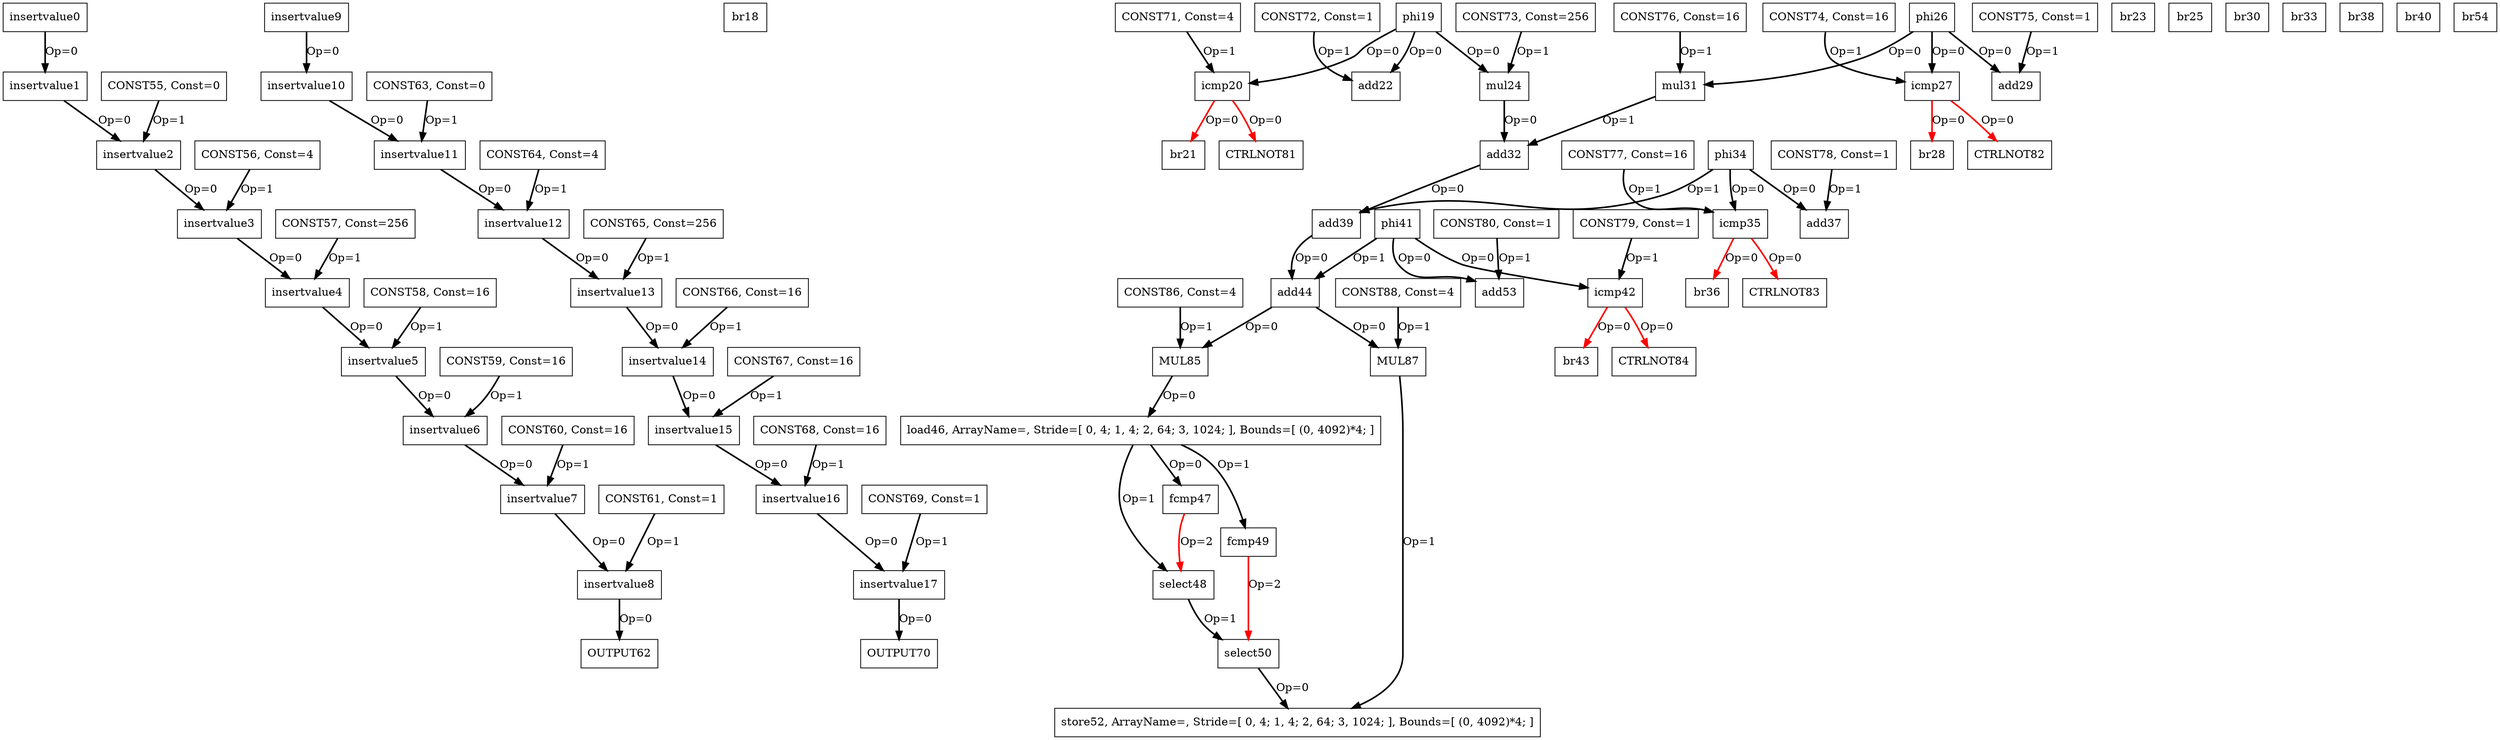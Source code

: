 Digraph G {
insertvalue0[label = "insertvalue0", shape = box, color = black];
insertvalue1[label = "insertvalue1", shape = box, color = black];
insertvalue2[label = "insertvalue2", shape = box, color = black];
insertvalue3[label = "insertvalue3", shape = box, color = black];
insertvalue4[label = "insertvalue4", shape = box, color = black];
insertvalue5[label = "insertvalue5", shape = box, color = black];
insertvalue6[label = "insertvalue6", shape = box, color = black];
insertvalue7[label = "insertvalue7", shape = box, color = black];
insertvalue8[label = "insertvalue8", shape = box, color = black];
insertvalue9[label = "insertvalue9", shape = box, color = black];
insertvalue10[label = "insertvalue10", shape = box, color = black];
insertvalue11[label = "insertvalue11", shape = box, color = black];
insertvalue12[label = "insertvalue12", shape = box, color = black];
insertvalue13[label = "insertvalue13", shape = box, color = black];
insertvalue14[label = "insertvalue14", shape = box, color = black];
insertvalue15[label = "insertvalue15", shape = box, color = black];
insertvalue16[label = "insertvalue16", shape = box, color = black];
insertvalue17[label = "insertvalue17", shape = box, color = black];
br18[label = "br18", shape = box, color = black];
phi19[label = "phi19", shape = box, color = black];
icmp20[label = "icmp20", shape = box, color = black];
br21[label = "br21", shape = box, color = black];
add22[label = "add22", shape = box, color = black];
br23[label = "br23", shape = box, color = black];
mul24[label = "mul24", shape = box, color = black];
br25[label = "br25", shape = box, color = black];
phi26[label = "phi26", shape = box, color = black];
icmp27[label = "icmp27", shape = box, color = black];
br28[label = "br28", shape = box, color = black];
add29[label = "add29", shape = box, color = black];
br30[label = "br30", shape = box, color = black];
mul31[label = "mul31", shape = box, color = black];
add32[label = "add32", shape = box, color = black];
br33[label = "br33", shape = box, color = black];
phi34[label = "phi34", shape = box, color = black];
icmp35[label = "icmp35", shape = box, color = black];
br36[label = "br36", shape = box, color = black];
add37[label = "add37", shape = box, color = black];
br38[label = "br38", shape = box, color = black];
add39[label = "add39", shape = box, color = black];
br40[label = "br40", shape = box, color = black];
phi41[label = "phi41", shape = box, color = black];
icmp42[label = "icmp42", shape = box, color = black];
br43[label = "br43", shape = box, color = black];
add44[label = "add44", shape = box, color = black];
load46[label = "load46, ArrayName=, Stride=[ 0, 4; 1, 4; 2, 64; 3, 1024; ], Bounds=[ (0, 4092)*4; ]", shape = box, color = black];
fcmp47[label = "fcmp47", shape = box, color = black];
select48[label = "select48", shape = box, color = black];
fcmp49[label = "fcmp49", shape = box, color = black];
select50[label = "select50", shape = box, color = black];
store52[label = "store52, ArrayName=, Stride=[ 0, 4; 1, 4; 2, 64; 3, 1024; ], Bounds=[ (0, 4092)*4; ]", shape = box, color = black];
add53[label = "add53", shape = box, color = black];
br54[label = "br54", shape = box, color = black];
CONST55[label = "CONST55, Const=0", shape = box, color = black];
CONST56[label = "CONST56, Const=4", shape = box, color = black];
CONST57[label = "CONST57, Const=256", shape = box, color = black];
CONST58[label = "CONST58, Const=16", shape = box, color = black];
CONST59[label = "CONST59, Const=16", shape = box, color = black];
CONST60[label = "CONST60, Const=16", shape = box, color = black];
CONST61[label = "CONST61, Const=1", shape = box, color = black];
OUTPUT62[label = "OUTPUT62", shape = box, color = black];
CONST63[label = "CONST63, Const=0", shape = box, color = black];
CONST64[label = "CONST64, Const=4", shape = box, color = black];
CONST65[label = "CONST65, Const=256", shape = box, color = black];
CONST66[label = "CONST66, Const=16", shape = box, color = black];
CONST67[label = "CONST67, Const=16", shape = box, color = black];
CONST68[label = "CONST68, Const=16", shape = box, color = black];
CONST69[label = "CONST69, Const=1", shape = box, color = black];
OUTPUT70[label = "OUTPUT70", shape = box, color = black];
CONST71[label = "CONST71, Const=4", shape = box, color = black];
CONST72[label = "CONST72, Const=1", shape = box, color = black];
CONST73[label = "CONST73, Const=256", shape = box, color = black];
CONST74[label = "CONST74, Const=16", shape = box, color = black];
CONST75[label = "CONST75, Const=1", shape = box, color = black];
CONST76[label = "CONST76, Const=16", shape = box, color = black];
CONST77[label = "CONST77, Const=16", shape = box, color = black];
CONST78[label = "CONST78, Const=1", shape = box, color = black];
CONST79[label = "CONST79, Const=1", shape = box, color = black];
CONST80[label = "CONST80, Const=1", shape = box, color = black];
CTRLNOT81[label = "CTRLNOT81", shape = box, color = black];
CTRLNOT82[label = "CTRLNOT82", shape = box, color = black];
CTRLNOT83[label = "CTRLNOT83", shape = box, color = black];
CTRLNOT84[label = "CTRLNOT84", shape = box, color = black];
MUL85[label = "MUL85", shape = box, color = black];
CONST86[label = "CONST86, Const=4", shape = box, color = black];
MUL87[label = "MUL87", shape = box, color = black];
CONST88[label = "CONST88, Const=4", shape = box, color = black];
insertvalue0 -> insertvalue1[color = black, style = bold, label = "Op=0"];
insertvalue1 -> insertvalue2[color = black, style = bold, label = "Op=0"];
CONST55 -> insertvalue2[color = black, style = bold, label = "Op=1"];
insertvalue2 -> insertvalue3[color = black, style = bold, label = "Op=0"];
CONST56 -> insertvalue3[color = black, style = bold, label = "Op=1"];
insertvalue3 -> insertvalue4[color = black, style = bold, label = "Op=0"];
CONST57 -> insertvalue4[color = black, style = bold, label = "Op=1"];
insertvalue4 -> insertvalue5[color = black, style = bold, label = "Op=0"];
CONST58 -> insertvalue5[color = black, style = bold, label = "Op=1"];
insertvalue5 -> insertvalue6[color = black, style = bold, label = "Op=0"];
CONST59 -> insertvalue6[color = black, style = bold, label = "Op=1"];
insertvalue6 -> insertvalue7[color = black, style = bold, label = "Op=0"];
CONST60 -> insertvalue7[color = black, style = bold, label = "Op=1"];
insertvalue7 -> insertvalue8[color = black, style = bold, label = "Op=0"];
CONST61 -> insertvalue8[color = black, style = bold, label = "Op=1"];
insertvalue8 -> OUTPUT62[color = black, style = bold, label = "Op=0"];
insertvalue9 -> insertvalue10[color = black, style = bold, label = "Op=0"];
insertvalue10 -> insertvalue11[color = black, style = bold, label = "Op=0"];
CONST63 -> insertvalue11[color = black, style = bold, label = "Op=1"];
insertvalue11 -> insertvalue12[color = black, style = bold, label = "Op=0"];
CONST64 -> insertvalue12[color = black, style = bold, label = "Op=1"];
insertvalue12 -> insertvalue13[color = black, style = bold, label = "Op=0"];
CONST65 -> insertvalue13[color = black, style = bold, label = "Op=1"];
insertvalue13 -> insertvalue14[color = black, style = bold, label = "Op=0"];
CONST66 -> insertvalue14[color = black, style = bold, label = "Op=1"];
insertvalue14 -> insertvalue15[color = black, style = bold, label = "Op=0"];
CONST67 -> insertvalue15[color = black, style = bold, label = "Op=1"];
insertvalue15 -> insertvalue16[color = black, style = bold, label = "Op=0"];
CONST68 -> insertvalue16[color = black, style = bold, label = "Op=1"];
insertvalue16 -> insertvalue17[color = black, style = bold, label = "Op=0"];
CONST69 -> insertvalue17[color = black, style = bold, label = "Op=1"];
insertvalue17 -> OUTPUT70[color = black, style = bold, label = "Op=0"];
phi19 -> add22[color = black, style = bold, label = "Op=0"];
phi19 -> mul24[color = black, style = bold, label = "Op=0"];
phi19 -> icmp20[color = black, style = bold, label = "Op=0"];
CONST71 -> icmp20[color = black, style = bold, label = "Op=1"];
icmp20 -> br21[color = red, style = bold, label = "Op=0"];
CONST72 -> add22[color = black, style = bold, label = "Op=1"];
CONST73 -> mul24[color = black, style = bold, label = "Op=1"];
mul24 -> add32[color = black, style = bold, label = "Op=0"];
phi26 -> add29[color = black, style = bold, label = "Op=0"];
phi26 -> mul31[color = black, style = bold, label = "Op=0"];
phi26 -> icmp27[color = black, style = bold, label = "Op=0"];
CONST74 -> icmp27[color = black, style = bold, label = "Op=1"];
icmp27 -> br28[color = red, style = bold, label = "Op=0"];
CONST75 -> add29[color = black, style = bold, label = "Op=1"];
CONST76 -> mul31[color = black, style = bold, label = "Op=1"];
mul31 -> add32[color = black, style = bold, label = "Op=1"];
add32 -> add39[color = black, style = bold, label = "Op=0"];
phi34 -> add37[color = black, style = bold, label = "Op=0"];
phi34 -> add39[color = black, style = bold, label = "Op=1"];
phi34 -> icmp35[color = black, style = bold, label = "Op=0"];
CONST77 -> icmp35[color = black, style = bold, label = "Op=1"];
icmp35 -> br36[color = red, style = bold, label = "Op=0"];
CONST78 -> add37[color = black, style = bold, label = "Op=1"];
add39 -> add44[color = black, style = bold, label = "Op=0"];
phi41 -> add53[color = black, style = bold, label = "Op=0"];
phi41 -> add44[color = black, style = bold, label = "Op=1"];
phi41 -> icmp42[color = black, style = bold, label = "Op=0"];
CONST79 -> icmp42[color = black, style = bold, label = "Op=1"];
icmp42 -> br43[color = red, style = bold, label = "Op=0"];
load46 -> fcmp49[color = black, style = bold, label = "Op=1"];
load46 -> select48[color = black, style = bold, label = "Op=1"];
load46 -> fcmp47[color = black, style = bold, label = "Op=0"];
fcmp47 -> select48[color = red, style = bold, label = "Op=2"];
select48 -> select50[color = black, style = bold, label = "Op=1"];
fcmp49 -> select50[color = red, style = bold, label = "Op=2"];
select50 -> store52[color = black, style = bold, label = "Op=0"];
CONST80 -> add53[color = black, style = bold, label = "Op=1"];
icmp20 -> CTRLNOT81[color = red, style = bold, label = "Op=0"];
icmp27 -> CTRLNOT82[color = red, style = bold, label = "Op=0"];
icmp35 -> CTRLNOT83[color = red, style = bold, label = "Op=0"];
icmp42 -> CTRLNOT84[color = red, style = bold, label = "Op=0"];
add44 -> MUL85[color = black, style = bold, label = "Op=0"];
CONST86 -> MUL85[color = black, style = bold, label = "Op=1"];
MUL85 -> load46[color = black, style = bold, label = "Op=0"];
add44 -> MUL87[color = black, style = bold, label = "Op=0"];
CONST88 -> MUL87[color = black, style = bold, label = "Op=1"];
MUL87 -> store52[color = black, style = bold, label = "Op=1"];
}
